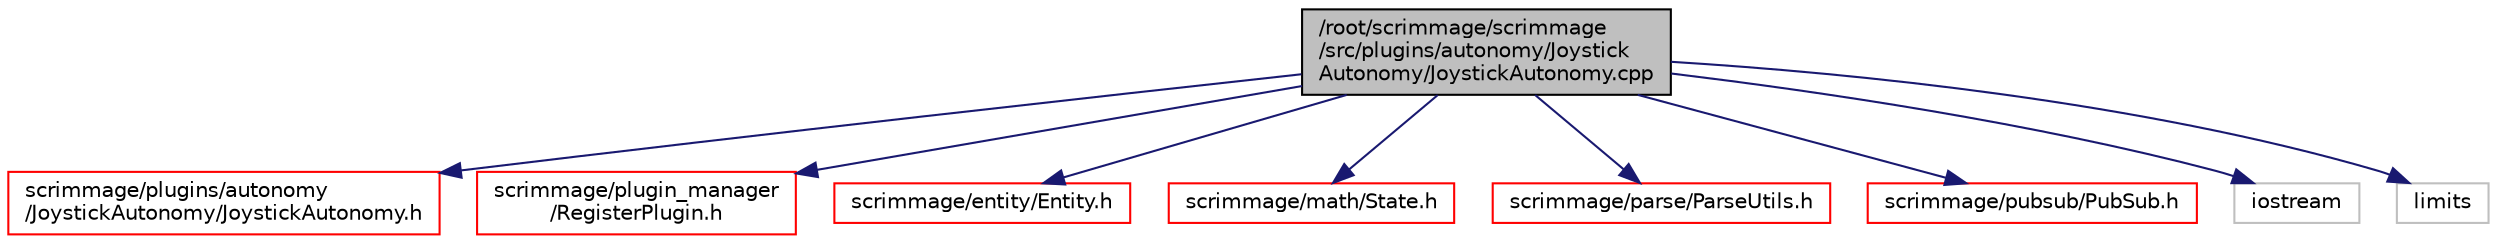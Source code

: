 digraph "/root/scrimmage/scrimmage/src/plugins/autonomy/JoystickAutonomy/JoystickAutonomy.cpp"
{
 // LATEX_PDF_SIZE
  edge [fontname="Helvetica",fontsize="10",labelfontname="Helvetica",labelfontsize="10"];
  node [fontname="Helvetica",fontsize="10",shape=record];
  Node1 [label="/root/scrimmage/scrimmage\l/src/plugins/autonomy/Joystick\lAutonomy/JoystickAutonomy.cpp",height=0.2,width=0.4,color="black", fillcolor="grey75", style="filled", fontcolor="black",tooltip="Brief file description."];
  Node1 -> Node2 [color="midnightblue",fontsize="10",style="solid",fontname="Helvetica"];
  Node2 [label="scrimmage/plugins/autonomy\l/JoystickAutonomy/JoystickAutonomy.h",height=0.2,width=0.4,color="red", fillcolor="white", style="filled",URL="$JoystickAutonomy_8h.html",tooltip="Brief file description."];
  Node1 -> Node41 [color="midnightblue",fontsize="10",style="solid",fontname="Helvetica"];
  Node41 [label="scrimmage/plugin_manager\l/RegisterPlugin.h",height=0.2,width=0.4,color="red", fillcolor="white", style="filled",URL="$RegisterPlugin_8h.html",tooltip="Brief file description."];
  Node1 -> Node42 [color="midnightblue",fontsize="10",style="solid",fontname="Helvetica"];
  Node42 [label="scrimmage/entity/Entity.h",height=0.2,width=0.4,color="red", fillcolor="white", style="filled",URL="$Entity_8h.html",tooltip="Brief file description."];
  Node1 -> Node47 [color="midnightblue",fontsize="10",style="solid",fontname="Helvetica"];
  Node47 [label="scrimmage/math/State.h",height=0.2,width=0.4,color="red", fillcolor="white", style="filled",URL="$State_8h.html",tooltip="Brief file description."];
  Node1 -> Node51 [color="midnightblue",fontsize="10",style="solid",fontname="Helvetica"];
  Node51 [label="scrimmage/parse/ParseUtils.h",height=0.2,width=0.4,color="red", fillcolor="white", style="filled",URL="$ParseUtils_8h.html",tooltip="Brief file description."];
  Node1 -> Node21 [color="midnightblue",fontsize="10",style="solid",fontname="Helvetica"];
  Node21 [label="scrimmage/pubsub/PubSub.h",height=0.2,width=0.4,color="red", fillcolor="white", style="filled",URL="$PubSub_8h.html",tooltip="Brief file description."];
  Node1 -> Node18 [color="midnightblue",fontsize="10",style="solid",fontname="Helvetica"];
  Node18 [label="iostream",height=0.2,width=0.4,color="grey75", fillcolor="white", style="filled",tooltip=" "];
  Node1 -> Node52 [color="midnightblue",fontsize="10",style="solid",fontname="Helvetica"];
  Node52 [label="limits",height=0.2,width=0.4,color="grey75", fillcolor="white", style="filled",tooltip=" "];
}
